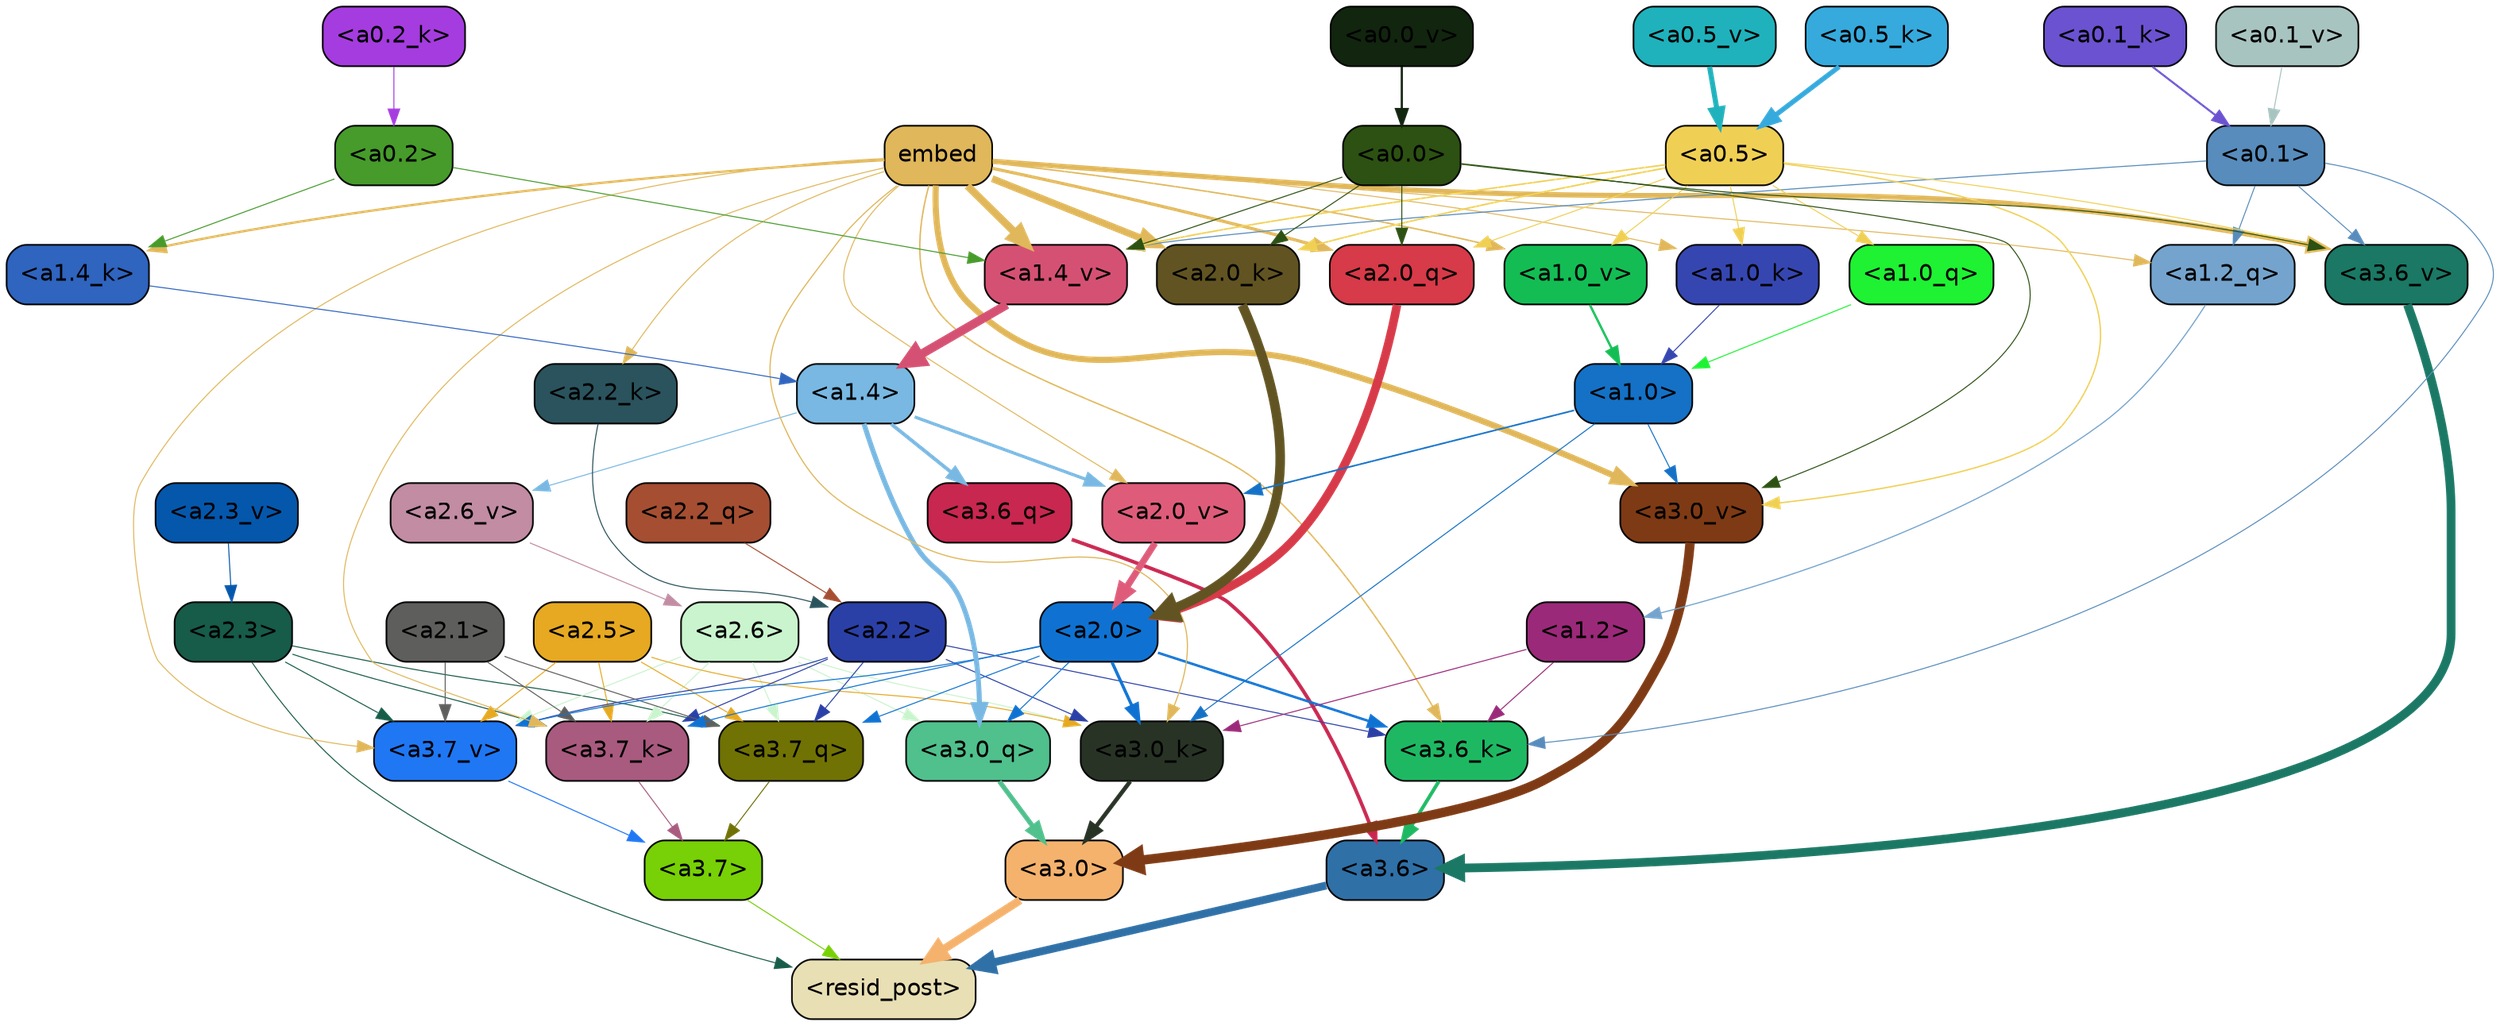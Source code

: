 strict digraph "" {
	graph [bgcolor=transparent,
		layout=dot,
		overlap=false,
		splines=true
	];
	"<a3.7>"	[color=black,
		fillcolor="#78d006",
		fontname=Helvetica,
		shape=box,
		style="filled, rounded"];
	"<resid_post>"	[color=black,
		fillcolor="#e8dfb4",
		fontname=Helvetica,
		shape=box,
		style="filled, rounded"];
	"<a3.7>" -> "<resid_post>"	[color="#78d006",
		penwidth=0.6];
	"<a3.6>"	[color=black,
		fillcolor="#2f70a7",
		fontname=Helvetica,
		shape=box,
		style="filled, rounded"];
	"<a3.6>" -> "<resid_post>"	[color="#2f70a7",
		penwidth=4.752790808677673];
	"<a3.0>"	[color=black,
		fillcolor="#f4b26d",
		fontname=Helvetica,
		shape=box,
		style="filled, rounded"];
	"<a3.0>" -> "<resid_post>"	[color="#f4b26d",
		penwidth=4.897669434547424];
	"<a2.3>"	[color=black,
		fillcolor="#175b49",
		fontname=Helvetica,
		shape=box,
		style="filled, rounded"];
	"<a2.3>" -> "<resid_post>"	[color="#175b49",
		penwidth=0.6];
	"<a3.7_q>"	[color=black,
		fillcolor="#707204",
		fontname=Helvetica,
		shape=box,
		style="filled, rounded"];
	"<a2.3>" -> "<a3.7_q>"	[color="#175b49",
		penwidth=0.6];
	"<a3.7_k>"	[color=black,
		fillcolor="#a95a7f",
		fontname=Helvetica,
		shape=box,
		style="filled, rounded"];
	"<a2.3>" -> "<a3.7_k>"	[color="#175b49",
		penwidth=0.6];
	"<a3.7_v>"	[color=black,
		fillcolor="#1f77f4",
		fontname=Helvetica,
		shape=box,
		style="filled, rounded"];
	"<a2.3>" -> "<a3.7_v>"	[color="#175b49",
		penwidth=0.6];
	"<a3.7_q>" -> "<a3.7>"	[color="#707204",
		penwidth=0.6];
	"<a3.6_q>"	[color=black,
		fillcolor="#c8274f",
		fontname=Helvetica,
		shape=box,
		style="filled, rounded"];
	"<a3.6_q>" -> "<a3.6>"	[color="#c8274f",
		penwidth=2.160832464694977];
	"<a3.0_q>"	[color=black,
		fillcolor="#50c08d",
		fontname=Helvetica,
		shape=box,
		style="filled, rounded"];
	"<a3.0_q>" -> "<a3.0>"	[color="#50c08d",
		penwidth=2.870753765106201];
	"<a3.7_k>" -> "<a3.7>"	[color="#a95a7f",
		penwidth=0.6];
	"<a3.6_k>"	[color=black,
		fillcolor="#1eb863",
		fontname=Helvetica,
		shape=box,
		style="filled, rounded"];
	"<a3.6_k>" -> "<a3.6>"	[color="#1eb863",
		penwidth=2.13908451795578];
	"<a3.0_k>"	[color=black,
		fillcolor="#283326",
		fontname=Helvetica,
		shape=box,
		style="filled, rounded"];
	"<a3.0_k>" -> "<a3.0>"	[color="#283326",
		penwidth=2.520303964614868];
	"<a3.7_v>" -> "<a3.7>"	[color="#1f77f4",
		penwidth=0.6];
	"<a3.6_v>"	[color=black,
		fillcolor="#1a7864",
		fontname=Helvetica,
		shape=box,
		style="filled, rounded"];
	"<a3.6_v>" -> "<a3.6>"	[color="#1a7864",
		penwidth=5.297133803367615];
	"<a3.0_v>"	[color=black,
		fillcolor="#7e3a14",
		fontname=Helvetica,
		shape=box,
		style="filled, rounded"];
	"<a3.0_v>" -> "<a3.0>"	[color="#7e3a14",
		penwidth=5.680712580680847];
	"<a2.6>"	[color=black,
		fillcolor="#caf4cd",
		fontname=Helvetica,
		shape=box,
		style="filled, rounded"];
	"<a2.6>" -> "<a3.7_q>"	[color="#caf4cd",
		penwidth=0.6];
	"<a2.6>" -> "<a3.0_q>"	[color="#caf4cd",
		penwidth=0.6];
	"<a2.6>" -> "<a3.7_k>"	[color="#caf4cd",
		penwidth=0.6];
	"<a2.6>" -> "<a3.0_k>"	[color="#caf4cd",
		penwidth=0.6];
	"<a2.6>" -> "<a3.7_v>"	[color="#caf4cd",
		penwidth=0.6];
	"<a2.5>"	[color=black,
		fillcolor="#e6a921",
		fontname=Helvetica,
		shape=box,
		style="filled, rounded"];
	"<a2.5>" -> "<a3.7_q>"	[color="#e6a921",
		penwidth=0.6];
	"<a2.5>" -> "<a3.7_k>"	[color="#e6a921",
		penwidth=0.6];
	"<a2.5>" -> "<a3.0_k>"	[color="#e6a921",
		penwidth=0.6];
	"<a2.5>" -> "<a3.7_v>"	[color="#e6a921",
		penwidth=0.6];
	"<a2.2>"	[color=black,
		fillcolor="#2a40a7",
		fontname=Helvetica,
		shape=box,
		style="filled, rounded"];
	"<a2.2>" -> "<a3.7_q>"	[color="#2a40a7",
		penwidth=0.6];
	"<a2.2>" -> "<a3.7_k>"	[color="#2a40a7",
		penwidth=0.6];
	"<a2.2>" -> "<a3.6_k>"	[color="#2a40a7",
		penwidth=0.6];
	"<a2.2>" -> "<a3.0_k>"	[color="#2a40a7",
		penwidth=0.6];
	"<a2.2>" -> "<a3.7_v>"	[color="#2a40a7",
		penwidth=0.6];
	"<a2.1>"	[color=black,
		fillcolor="#5e5f5d",
		fontname=Helvetica,
		shape=box,
		style="filled, rounded"];
	"<a2.1>" -> "<a3.7_q>"	[color="#5e5f5d",
		penwidth=0.6];
	"<a2.1>" -> "<a3.7_k>"	[color="#5e5f5d",
		penwidth=0.6];
	"<a2.1>" -> "<a3.7_v>"	[color="#5e5f5d",
		penwidth=0.6];
	"<a2.0>"	[color=black,
		fillcolor="#0f72d2",
		fontname=Helvetica,
		shape=box,
		style="filled, rounded"];
	"<a2.0>" -> "<a3.7_q>"	[color="#0f72d2",
		penwidth=0.6];
	"<a2.0>" -> "<a3.0_q>"	[color="#0f72d2",
		penwidth=0.6];
	"<a2.0>" -> "<a3.7_k>"	[color="#0f72d2",
		penwidth=0.6];
	"<a2.0>" -> "<a3.6_k>"	[color="#0f72d2",
		penwidth=1.4811622872948647];
	"<a2.0>" -> "<a3.0_k>"	[color="#0f72d2",
		penwidth=1.8632715698331594];
	"<a2.0>" -> "<a3.7_v>"	[color="#0f72d2",
		penwidth=0.6];
	"<a1.4>"	[color=black,
		fillcolor="#78b8e2",
		fontname=Helvetica,
		shape=box,
		style="filled, rounded"];
	"<a1.4>" -> "<a3.6_q>"	[color="#78b8e2",
		penwidth=2.1468575447797775];
	"<a1.4>" -> "<a3.0_q>"	[color="#78b8e2",
		penwidth=3.0006065368652344];
	"<a2.6_v>"	[color=black,
		fillcolor="#c28ca3",
		fontname=Helvetica,
		shape=box,
		style="filled, rounded"];
	"<a1.4>" -> "<a2.6_v>"	[color="#78b8e2",
		penwidth=0.6];
	"<a2.0_v>"	[color=black,
		fillcolor="#de5c7a",
		fontname=Helvetica,
		shape=box,
		style="filled, rounded"];
	"<a1.4>" -> "<a2.0_v>"	[color="#78b8e2",
		penwidth=1.8759949803352356];
	embed	[color=black,
		fillcolor="#e0b75a",
		fontname=Helvetica,
		shape=box,
		style="filled, rounded"];
	embed -> "<a3.7_k>"	[color="#e0b75a",
		penwidth=0.6];
	embed -> "<a3.6_k>"	[color="#e0b75a",
		penwidth=0.8410270567983389];
	embed -> "<a3.0_k>"	[color="#e0b75a",
		penwidth=0.691851794719696];
	embed -> "<a3.7_v>"	[color="#e0b75a",
		penwidth=0.6];
	embed -> "<a3.6_v>"	[color="#e0b75a",
		penwidth=3.0758190751075745];
	embed -> "<a3.0_v>"	[color="#e0b75a",
		penwidth=3.6927278637886047];
	"<a2.0_q>"	[color=black,
		fillcolor="#d73a48",
		fontname=Helvetica,
		shape=box,
		style="filled, rounded"];
	embed -> "<a2.0_q>"	[color="#e0b75a",
		penwidth=1.8617419600486755];
	"<a2.2_k>"	[color=black,
		fillcolor="#2a535d",
		fontname=Helvetica,
		shape=box,
		style="filled, rounded"];
	embed -> "<a2.2_k>"	[color="#e0b75a",
		penwidth=0.6];
	"<a2.0_k>"	[color=black,
		fillcolor="#615422",
		fontname=Helvetica,
		shape=box,
		style="filled, rounded"];
	embed -> "<a2.0_k>"	[color="#e0b75a",
		penwidth=4.189224064350128];
	embed -> "<a2.0_v>"	[color="#e0b75a",
		penwidth=0.6];
	"<a1.2_q>"	[color=black,
		fillcolor="#74a4cd",
		fontname=Helvetica,
		shape=box,
		style="filled, rounded"];
	embed -> "<a1.2_q>"	[color="#e0b75a",
		penwidth=0.603080153465271];
	"<a1.4_k>"	[color=black,
		fillcolor="#2f64bf",
		fontname=Helvetica,
		shape=box,
		style="filled, rounded"];
	embed -> "<a1.4_k>"	[color="#e0b75a",
		penwidth=1.3883130550384521];
	"<a1.0_k>"	[color=black,
		fillcolor="#3646b1",
		fontname=Helvetica,
		shape=box,
		style="filled, rounded"];
	embed -> "<a1.0_k>"	[color="#e0b75a",
		penwidth=0.6];
	"<a1.4_v>"	[color=black,
		fillcolor="#d55173",
		fontname=Helvetica,
		shape=box,
		style="filled, rounded"];
	embed -> "<a1.4_v>"	[color="#e0b75a",
		penwidth=4.585226953029633];
	"<a1.0_v>"	[color=black,
		fillcolor="#13bd54",
		fontname=Helvetica,
		shape=box,
		style="filled, rounded"];
	embed -> "<a1.0_v>"	[color="#e0b75a",
		penwidth=0.8794136047363281];
	"<a1.2>"	[color=black,
		fillcolor="#9b2979",
		fontname=Helvetica,
		shape=box,
		style="filled, rounded"];
	"<a1.2>" -> "<a3.6_k>"	[color="#9b2979",
		penwidth=0.6];
	"<a1.2>" -> "<a3.0_k>"	[color="#9b2979",
		penwidth=0.6];
	"<a0.1>"	[color=black,
		fillcolor="#578cbc",
		fontname=Helvetica,
		shape=box,
		style="filled, rounded"];
	"<a0.1>" -> "<a3.6_k>"	[color="#578cbc",
		penwidth=0.6];
	"<a0.1>" -> "<a3.6_v>"	[color="#578cbc",
		penwidth=0.6];
	"<a0.1>" -> "<a1.2_q>"	[color="#578cbc",
		penwidth=0.6];
	"<a0.1>" -> "<a1.4_v>"	[color="#578cbc",
		penwidth=0.6243228018283844];
	"<a1.0>"	[color=black,
		fillcolor="#1471c6",
		fontname=Helvetica,
		shape=box,
		style="filled, rounded"];
	"<a1.0>" -> "<a3.0_k>"	[color="#1471c6",
		penwidth=0.6];
	"<a1.0>" -> "<a3.0_v>"	[color="#1471c6",
		penwidth=0.6];
	"<a1.0>" -> "<a2.0_v>"	[color="#1471c6",
		penwidth=0.9620223194360733];
	"<a0.5>"	[color=black,
		fillcolor="#f0d054",
		fontname=Helvetica,
		shape=box,
		style="filled, rounded"];
	"<a0.5>" -> "<a3.6_v>"	[color="#f0d054",
		penwidth=0.6];
	"<a0.5>" -> "<a3.0_v>"	[color="#f0d054",
		penwidth=0.8028683364391327];
	"<a0.5>" -> "<a2.0_q>"	[color="#f0d054",
		penwidth=0.6];
	"<a0.5>" -> "<a2.0_k>"	[color="#f0d054",
		penwidth=0.9350990951061249];
	"<a1.0_q>"	[color=black,
		fillcolor="#1ef233",
		fontname=Helvetica,
		shape=box,
		style="filled, rounded"];
	"<a0.5>" -> "<a1.0_q>"	[color="#f0d054",
		penwidth=0.6];
	"<a0.5>" -> "<a1.0_k>"	[color="#f0d054",
		penwidth=0.6];
	"<a0.5>" -> "<a1.4_v>"	[color="#f0d054",
		penwidth=0.9007003456354141];
	"<a0.5>" -> "<a1.0_v>"	[color="#f0d054",
		penwidth=0.6];
	"<a0.0>"	[color=black,
		fillcolor="#2c5112",
		fontname=Helvetica,
		shape=box,
		style="filled, rounded"];
	"<a0.0>" -> "<a3.6_v>"	[color="#2c5112",
		penwidth=0.6];
	"<a0.0>" -> "<a3.0_v>"	[color="#2c5112",
		penwidth=0.6];
	"<a0.0>" -> "<a2.0_q>"	[color="#2c5112",
		penwidth=0.6];
	"<a0.0>" -> "<a2.0_k>"	[color="#2c5112",
		penwidth=0.6];
	"<a0.0>" -> "<a1.4_v>"	[color="#2c5112",
		penwidth=0.6];
	"<a2.2_q>"	[color=black,
		fillcolor="#a54e32",
		fontname=Helvetica,
		shape=box,
		style="filled, rounded"];
	"<a2.2_q>" -> "<a2.2>"	[color="#a54e32",
		penwidth=0.6];
	"<a2.0_q>" -> "<a2.0>"	[color="#d73a48",
		penwidth=5.1847569942474365];
	"<a2.2_k>" -> "<a2.2>"	[color="#2a535d",
		penwidth=0.6149471998214722];
	"<a2.0_k>" -> "<a2.0>"	[color="#615422",
		penwidth=5.773491740226746];
	"<a2.6_v>" -> "<a2.6>"	[color="#c28ca3",
		penwidth=0.6];
	"<a2.3_v>"	[color=black,
		fillcolor="#0557ac",
		fontname=Helvetica,
		shape=box,
		style="filled, rounded"];
	"<a2.3_v>" -> "<a2.3>"	[color="#0557ac",
		penwidth=0.6];
	"<a2.0_v>" -> "<a2.0>"	[color="#de5c7a",
		penwidth=3.9731863737106323];
	"<a1.2_q>" -> "<a1.2>"	[color="#74a4cd",
		penwidth=0.6863181293010712];
	"<a1.0_q>" -> "<a1.0>"	[color="#1ef233",
		penwidth=0.6];
	"<a1.4_k>" -> "<a1.4>"	[color="#2f64bf",
		penwidth=0.6];
	"<a1.0_k>" -> "<a1.0>"	[color="#3646b1",
		penwidth=0.6];
	"<a1.4_v>" -> "<a1.4>"	[color="#d55173",
		penwidth=5.299546539783478];
	"<a1.0_v>" -> "<a1.0>"	[color="#13bd54",
		penwidth=1.3690393567085266];
	"<a0.2>"	[color=black,
		fillcolor="#469b2b",
		fontname=Helvetica,
		shape=box,
		style="filled, rounded"];
	"<a0.2>" -> "<a1.4_k>"	[color="#469b2b",
		penwidth=0.6];
	"<a0.2>" -> "<a1.4_v>"	[color="#469b2b",
		penwidth=0.6];
	"<a0.5_k>"	[color=black,
		fillcolor="#36aadd",
		fontname=Helvetica,
		shape=box,
		style="filled, rounded"];
	"<a0.5_k>" -> "<a0.5>"	[color="#36aadd",
		penwidth=2.9678943157196045];
	"<a0.2_k>"	[color=black,
		fillcolor="#a53cdf",
		fontname=Helvetica,
		shape=box,
		style="filled, rounded"];
	"<a0.2_k>" -> "<a0.2>"	[color="#a53cdf",
		penwidth=0.6];
	"<a0.1_k>"	[color=black,
		fillcolor="#6b52d0",
		fontname=Helvetica,
		shape=box,
		style="filled, rounded"];
	"<a0.1_k>" -> "<a0.1>"	[color="#6b52d0",
		penwidth=1.1911210417747498];
	"<a0.5_v>"	[color=black,
		fillcolor="#1fb2bc",
		fontname=Helvetica,
		shape=box,
		style="filled, rounded"];
	"<a0.5_v>" -> "<a0.5>"	[color="#1fb2bc",
		penwidth=3.087551772594452];
	"<a0.1_v>"	[color=black,
		fillcolor="#a8c4c1",
		fontname=Helvetica,
		shape=box,
		style="filled, rounded"];
	"<a0.1_v>" -> "<a0.1>"	[color="#a8c4c1",
		penwidth=0.6];
	"<a0.0_v>"	[color=black,
		fillcolor="#12250f",
		fontname=Helvetica,
		shape=box,
		style="filled, rounded"];
	"<a0.0_v>" -> "<a0.0>"	[color="#12250f",
		penwidth=1.3224871754646301];
}
